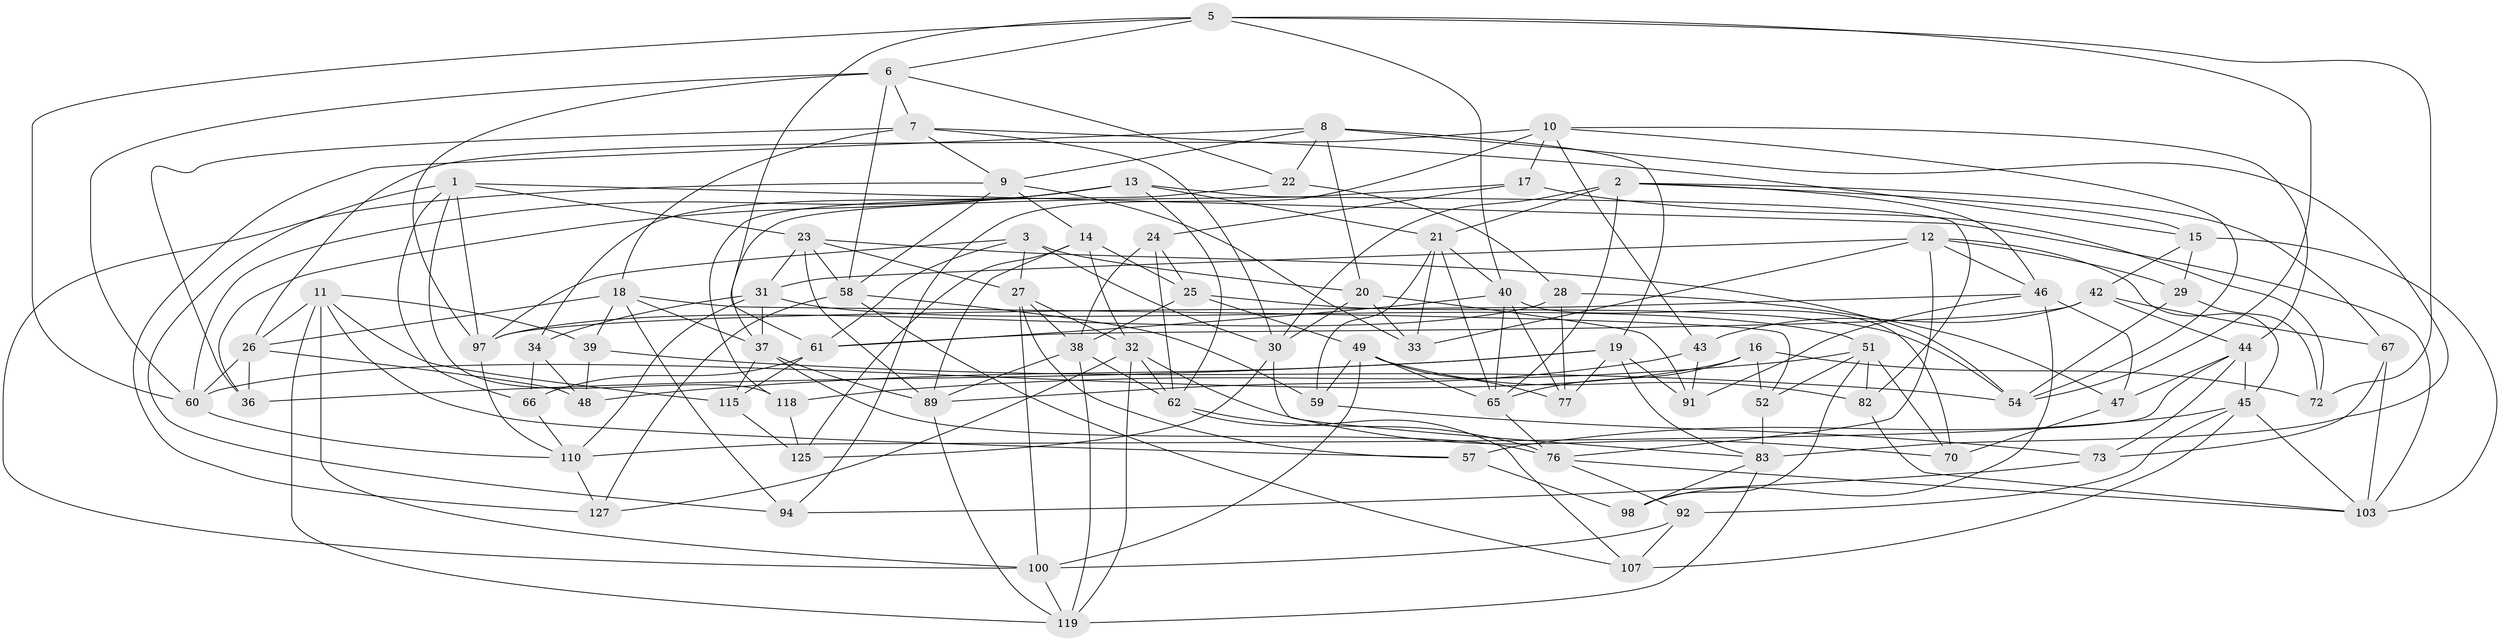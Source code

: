 // Generated by graph-tools (version 1.1) at 2025/52/02/27/25 19:52:29]
// undirected, 80 vertices, 205 edges
graph export_dot {
graph [start="1"]
  node [color=gray90,style=filled];
  1 [super="+113"];
  2 [super="+88"];
  3 [super="+4"];
  5 [super="+80"];
  6 [super="+41"];
  7 [super="+53"];
  8 [super="+69"];
  9 [super="+90"];
  10 [super="+85"];
  11 [super="+56"];
  12 [super="+116"];
  13 [super="+55"];
  14 [super="+121"];
  15 [super="+105"];
  16;
  17;
  18 [super="+63"];
  19 [super="+68"];
  20 [super="+35"];
  21 [super="+71"];
  22;
  23 [super="+112"];
  24;
  25 [super="+122"];
  26 [super="+108"];
  27 [super="+128"];
  28;
  29;
  30 [super="+95"];
  31 [super="+120"];
  32 [super="+79"];
  33;
  34;
  36;
  37 [super="+84"];
  38 [super="+64"];
  39;
  40 [super="+86"];
  42 [super="+81"];
  43;
  44 [super="+50"];
  45 [super="+111"];
  46 [super="+87"];
  47;
  48;
  49 [super="+104"];
  51 [super="+96"];
  52;
  54 [super="+78"];
  57;
  58 [super="+93"];
  59;
  60 [super="+99"];
  61 [super="+75"];
  62 [super="+106"];
  65 [super="+74"];
  66;
  67;
  70;
  72;
  73;
  76 [super="+117"];
  77;
  82;
  83 [super="+101"];
  89 [super="+123"];
  91;
  92;
  94;
  97 [super="+124"];
  98;
  100 [super="+102"];
  103 [super="+109"];
  107;
  110 [super="+114"];
  115;
  118;
  119 [super="+126"];
  125;
  127;
  1 -- 94;
  1 -- 97;
  1 -- 118;
  1 -- 66;
  1 -- 23;
  1 -- 103;
  2 -- 67;
  2 -- 65;
  2 -- 21;
  2 -- 15;
  2 -- 46;
  2 -- 30;
  3 -- 20 [weight=2];
  3 -- 61;
  3 -- 30;
  3 -- 27;
  3 -- 97;
  5 -- 6;
  5 -- 61;
  5 -- 40;
  5 -- 72;
  5 -- 60;
  5 -- 54;
  6 -- 60;
  6 -- 7;
  6 -- 58;
  6 -- 22;
  6 -- 97;
  7 -- 9;
  7 -- 36;
  7 -- 18;
  7 -- 30;
  7 -- 15;
  8 -- 20;
  8 -- 19;
  8 -- 9;
  8 -- 22;
  8 -- 127;
  8 -- 83;
  9 -- 14;
  9 -- 58;
  9 -- 100;
  9 -- 33;
  10 -- 94;
  10 -- 43;
  10 -- 17;
  10 -- 54;
  10 -- 44;
  10 -- 26;
  11 -- 119;
  11 -- 26;
  11 -- 100;
  11 -- 115;
  11 -- 57;
  11 -- 39;
  12 -- 45;
  12 -- 33;
  12 -- 31;
  12 -- 29;
  12 -- 46;
  12 -- 76;
  13 -- 82;
  13 -- 36;
  13 -- 21;
  13 -- 34;
  13 -- 60;
  13 -- 62;
  14 -- 32;
  14 -- 25 [weight=2];
  14 -- 89;
  14 -- 125;
  15 -- 29;
  15 -- 42 [weight=2];
  15 -- 103;
  16 -- 72;
  16 -- 52;
  16 -- 65;
  16 -- 60;
  17 -- 24;
  17 -- 72;
  17 -- 37;
  18 -- 39;
  18 -- 52;
  18 -- 26;
  18 -- 37;
  18 -- 94;
  19 -- 48;
  19 -- 77;
  19 -- 91;
  19 -- 83;
  19 -- 36;
  20 -- 30;
  20 -- 33;
  20 -- 91;
  21 -- 40;
  21 -- 33;
  21 -- 65;
  21 -- 59;
  22 -- 118;
  22 -- 28;
  23 -- 54;
  23 -- 31;
  23 -- 89;
  23 -- 27;
  23 -- 58;
  24 -- 25;
  24 -- 62;
  24 -- 38;
  25 -- 54;
  25 -- 49;
  25 -- 38;
  26 -- 36;
  26 -- 48;
  26 -- 60;
  27 -- 32;
  27 -- 100;
  27 -- 57;
  27 -- 38;
  28 -- 97;
  28 -- 77;
  28 -- 47;
  29 -- 72;
  29 -- 54;
  30 -- 125;
  30 -- 83;
  31 -- 37;
  31 -- 34;
  31 -- 51;
  31 -- 110;
  32 -- 119;
  32 -- 62;
  32 -- 70;
  32 -- 127;
  34 -- 66;
  34 -- 48;
  37 -- 89;
  37 -- 115;
  37 -- 76;
  38 -- 89;
  38 -- 62;
  38 -- 119;
  39 -- 48;
  39 -- 54;
  40 -- 77;
  40 -- 61;
  40 -- 70;
  40 -- 65;
  42 -- 43;
  42 -- 61;
  42 -- 67;
  42 -- 44;
  43 -- 89;
  43 -- 91;
  44 -- 47;
  44 -- 73;
  44 -- 45;
  44 -- 110;
  45 -- 57;
  45 -- 107;
  45 -- 92;
  45 -- 103;
  46 -- 98;
  46 -- 97;
  46 -- 91;
  46 -- 47;
  47 -- 70;
  49 -- 77;
  49 -- 100;
  49 -- 59;
  49 -- 82;
  49 -- 65;
  51 -- 70;
  51 -- 82;
  51 -- 98;
  51 -- 52;
  51 -- 118;
  52 -- 83;
  57 -- 98;
  58 -- 107;
  58 -- 59;
  58 -- 127;
  59 -- 73;
  60 -- 110;
  61 -- 66;
  61 -- 115;
  62 -- 107;
  62 -- 76;
  65 -- 76;
  66 -- 110;
  67 -- 73;
  67 -- 103;
  73 -- 94;
  76 -- 92;
  76 -- 103;
  82 -- 103;
  83 -- 119;
  83 -- 98;
  89 -- 119;
  92 -- 107;
  92 -- 100;
  97 -- 110;
  100 -- 119;
  110 -- 127;
  115 -- 125;
  118 -- 125;
}
